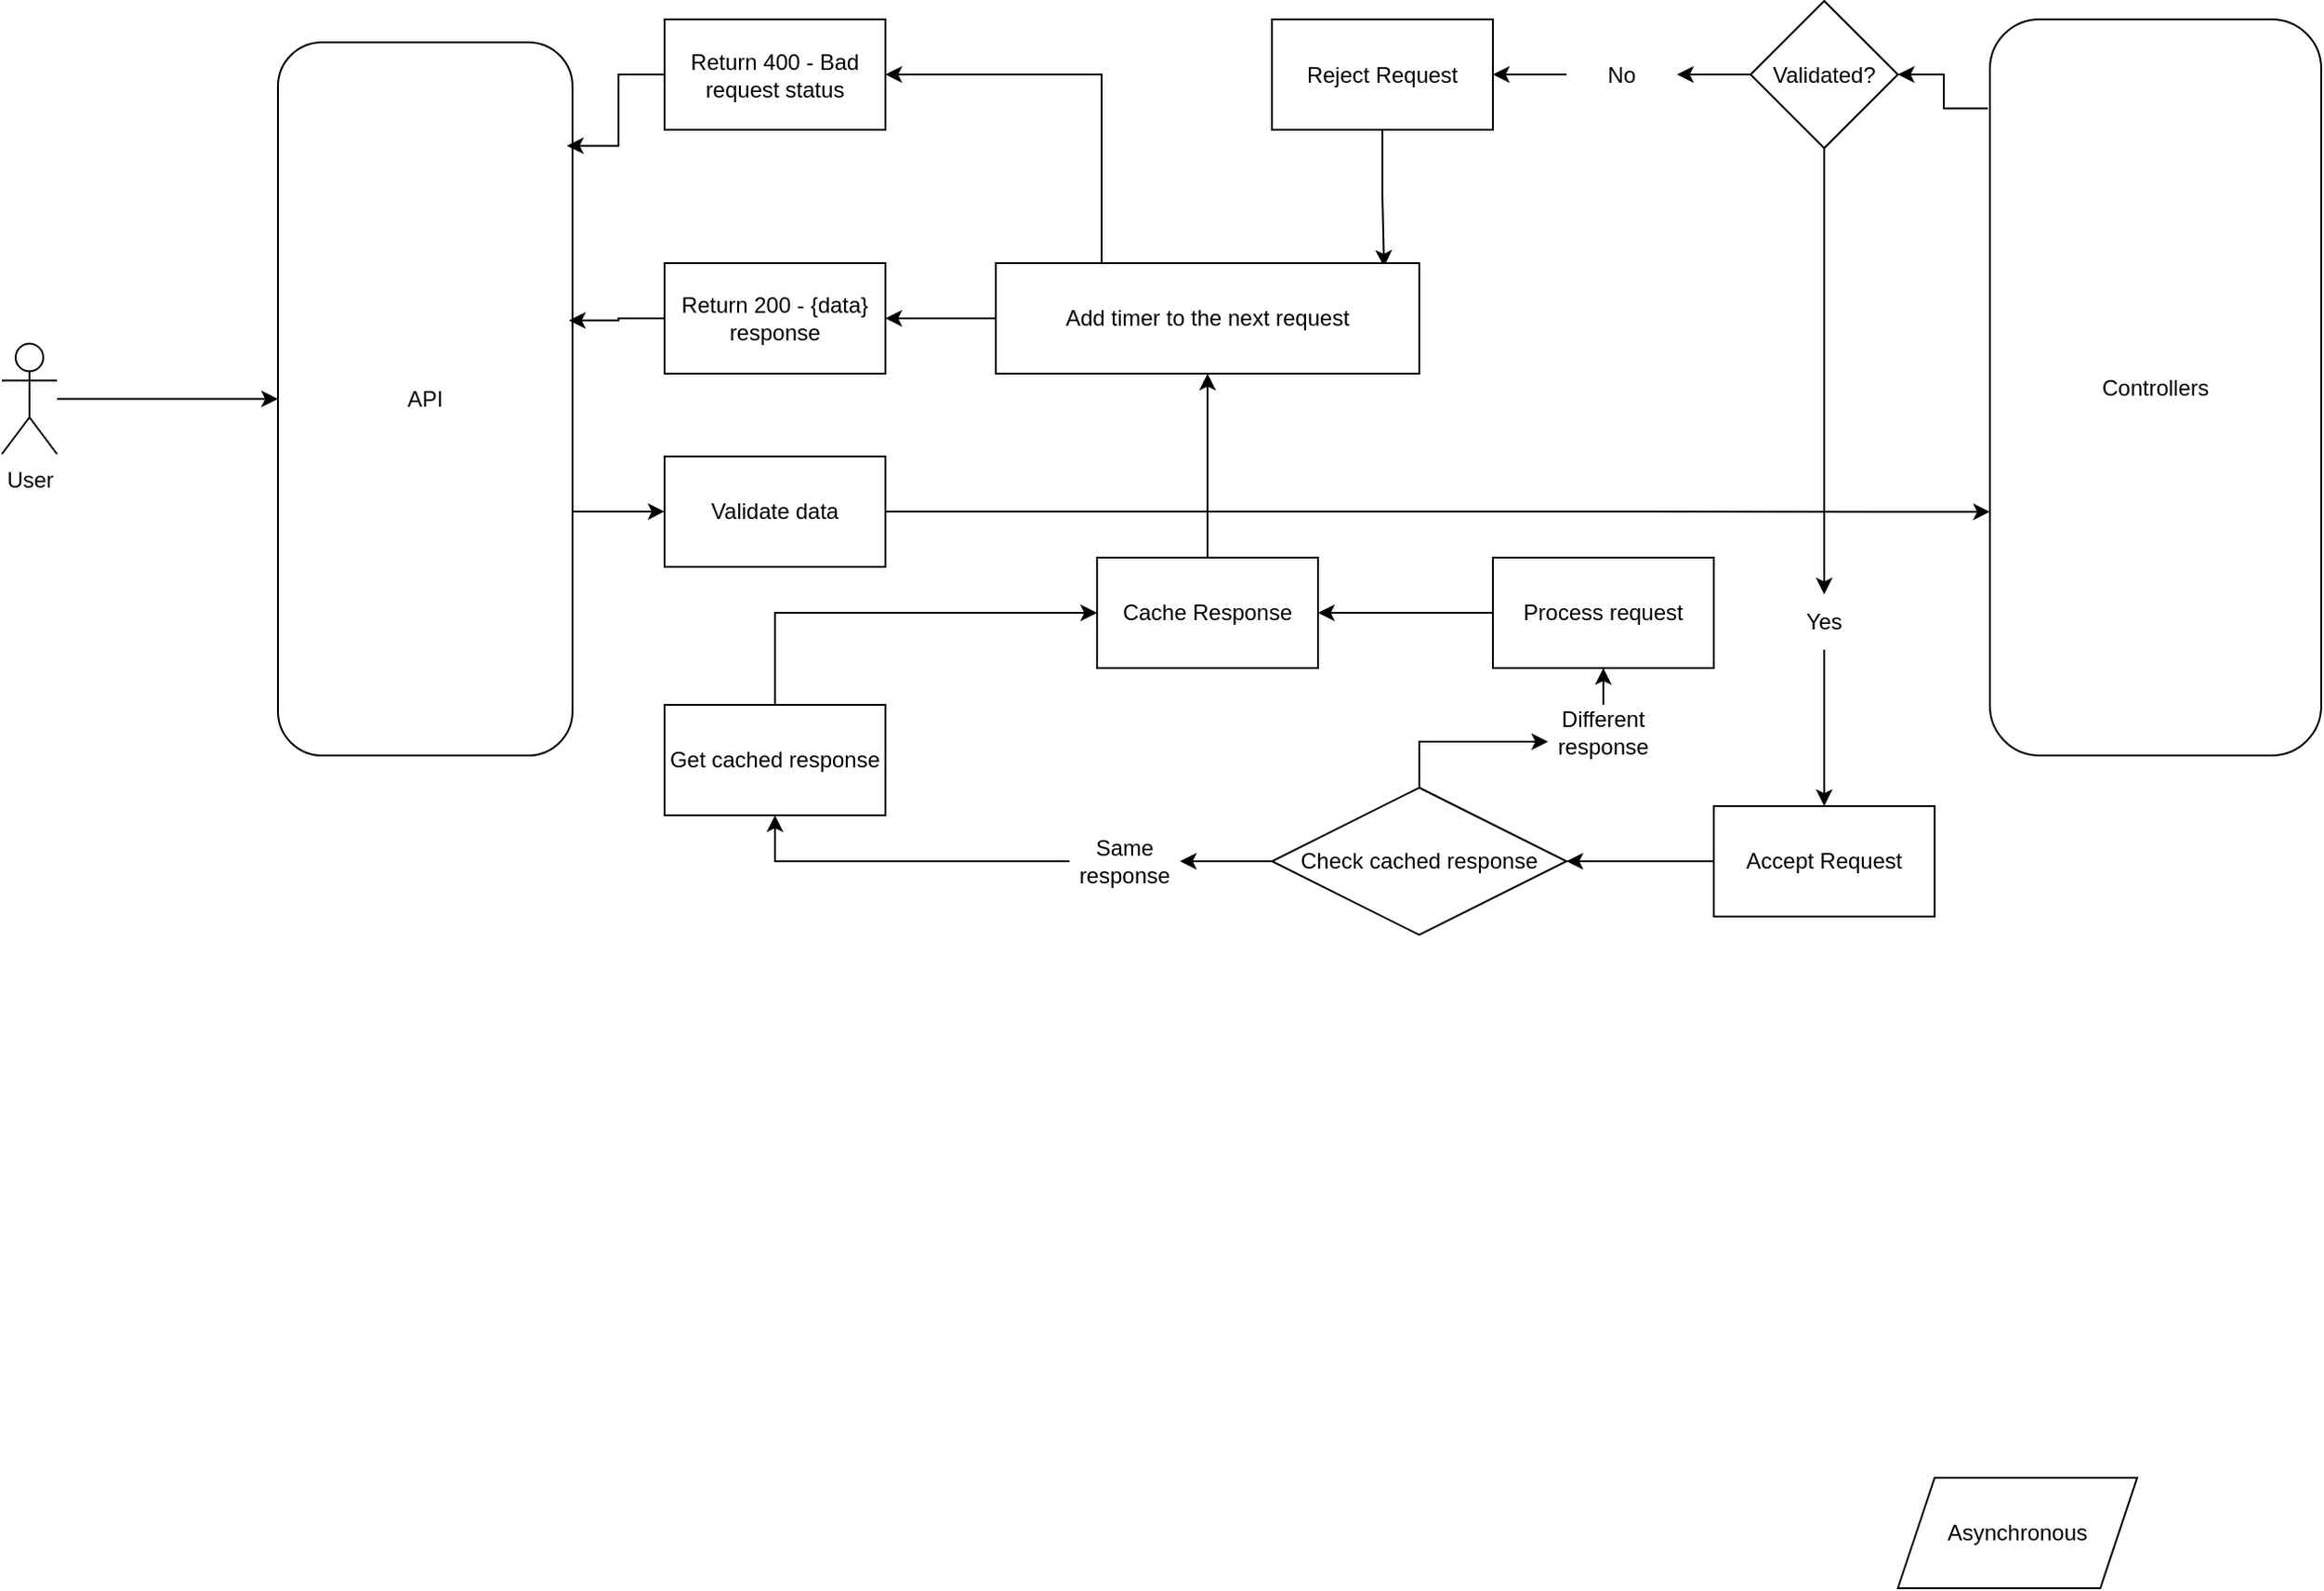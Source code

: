 <mxfile version="24.7.7">
  <diagram name="Página-1" id="wZhYJEySsufgWSKdxDIi">
    <mxGraphModel dx="2261" dy="1941" grid="1" gridSize="10" guides="1" tooltips="1" connect="1" arrows="1" fold="1" page="1" pageScale="1" pageWidth="827" pageHeight="1169" math="0" shadow="0">
      <root>
        <mxCell id="0" />
        <mxCell id="1" parent="0" />
        <mxCell id="ejJGMftJFJ5ZxU9vuZ6l-6" value="" style="edgeStyle=orthogonalEdgeStyle;rounded=0;orthogonalLoop=1;jettySize=auto;html=1;entryX=0;entryY=0.669;entryDx=0;entryDy=0;entryPerimeter=0;" edge="1" parent="1" source="ejJGMftJFJ5ZxU9vuZ6l-2" target="ejJGMftJFJ5ZxU9vuZ6l-60">
          <mxGeometry relative="1" as="geometry">
            <mxPoint x="730" y="-190" as="targetPoint" />
          </mxGeometry>
        </mxCell>
        <mxCell id="ejJGMftJFJ5ZxU9vuZ6l-53" value="" style="edgeStyle=orthogonalEdgeStyle;rounded=0;orthogonalLoop=1;jettySize=auto;html=1;exitX=0;exitY=0.5;exitDx=0;exitDy=0;" edge="1" parent="1" source="ejJGMftJFJ5ZxU9vuZ6l-30" target="ejJGMftJFJ5ZxU9vuZ6l-52">
          <mxGeometry relative="1" as="geometry" />
        </mxCell>
        <mxCell id="ejJGMftJFJ5ZxU9vuZ6l-2" value="Validate data" style="whiteSpace=wrap;html=1;" vertex="1" parent="1">
          <mxGeometry y="-95" width="120" height="60" as="geometry" />
        </mxCell>
        <mxCell id="ejJGMftJFJ5ZxU9vuZ6l-31" value="" style="edgeStyle=orthogonalEdgeStyle;rounded=0;orthogonalLoop=1;jettySize=auto;html=1;" edge="1" parent="1" source="ejJGMftJFJ5ZxU9vuZ6l-37" target="ejJGMftJFJ5ZxU9vuZ6l-30">
          <mxGeometry relative="1" as="geometry" />
        </mxCell>
        <mxCell id="ejJGMftJFJ5ZxU9vuZ6l-7" value="Validated?" style="rhombus;whiteSpace=wrap;html=1;" vertex="1" parent="1">
          <mxGeometry x="590" y="-342.5" width="80" height="80" as="geometry" />
        </mxCell>
        <mxCell id="ejJGMftJFJ5ZxU9vuZ6l-63" style="edgeStyle=orthogonalEdgeStyle;rounded=0;orthogonalLoop=1;jettySize=auto;html=1;entryX=0.917;entryY=0.033;entryDx=0;entryDy=0;entryPerimeter=0;" edge="1" parent="1" source="ejJGMftJFJ5ZxU9vuZ6l-9" target="ejJGMftJFJ5ZxU9vuZ6l-13">
          <mxGeometry relative="1" as="geometry" />
        </mxCell>
        <mxCell id="ejJGMftJFJ5ZxU9vuZ6l-9" value="Reject Request" style="whiteSpace=wrap;html=1;" vertex="1" parent="1">
          <mxGeometry x="330" y="-332.5" width="120" height="60" as="geometry" />
        </mxCell>
        <mxCell id="ejJGMftJFJ5ZxU9vuZ6l-11" value="" style="edgeStyle=orthogonalEdgeStyle;rounded=0;orthogonalLoop=1;jettySize=auto;html=1;entryX=1;entryY=0.5;entryDx=0;entryDy=0;" edge="1" parent="1" source="ejJGMftJFJ5ZxU9vuZ6l-28" target="ejJGMftJFJ5ZxU9vuZ6l-9">
          <mxGeometry relative="1" as="geometry">
            <mxPoint x="660" y="50" as="sourcePoint" />
            <mxPoint x="670" y="20" as="targetPoint" />
          </mxGeometry>
        </mxCell>
        <mxCell id="ejJGMftJFJ5ZxU9vuZ6l-64" style="edgeStyle=orthogonalEdgeStyle;rounded=0;orthogonalLoop=1;jettySize=auto;html=1;exitX=0.25;exitY=0;exitDx=0;exitDy=0;entryX=1;entryY=0.5;entryDx=0;entryDy=0;" edge="1" parent="1" source="ejJGMftJFJ5ZxU9vuZ6l-13" target="ejJGMftJFJ5ZxU9vuZ6l-32">
          <mxGeometry relative="1" as="geometry">
            <mxPoint x="197" y="-280" as="targetPoint" />
          </mxGeometry>
        </mxCell>
        <mxCell id="ejJGMftJFJ5ZxU9vuZ6l-69" style="edgeStyle=orthogonalEdgeStyle;rounded=0;orthogonalLoop=1;jettySize=auto;html=1;entryX=1;entryY=0.5;entryDx=0;entryDy=0;" edge="1" parent="1" source="ejJGMftJFJ5ZxU9vuZ6l-13" target="ejJGMftJFJ5ZxU9vuZ6l-47">
          <mxGeometry relative="1" as="geometry">
            <mxPoint x="70" y="-170" as="targetPoint" />
          </mxGeometry>
        </mxCell>
        <mxCell id="ejJGMftJFJ5ZxU9vuZ6l-13" value="Add timer to the next request" style="whiteSpace=wrap;html=1;" vertex="1" parent="1">
          <mxGeometry x="180" y="-200" width="230" height="60" as="geometry" />
        </mxCell>
        <mxCell id="ejJGMftJFJ5ZxU9vuZ6l-23" style="edgeStyle=orthogonalEdgeStyle;rounded=0;orthogonalLoop=1;jettySize=auto;html=1;exitX=0.988;exitY=0.658;exitDx=0;exitDy=0;exitPerimeter=0;" edge="1" parent="1" source="ejJGMftJFJ5ZxU9vuZ6l-17" target="ejJGMftJFJ5ZxU9vuZ6l-2">
          <mxGeometry relative="1" as="geometry">
            <mxPoint x="-60" y="-190" as="sourcePoint" />
          </mxGeometry>
        </mxCell>
        <mxCell id="ejJGMftJFJ5ZxU9vuZ6l-17" value="API" style="rounded=1;whiteSpace=wrap;html=1;" vertex="1" parent="1">
          <mxGeometry x="-210" y="-320" width="160" height="387.5" as="geometry" />
        </mxCell>
        <mxCell id="ejJGMftJFJ5ZxU9vuZ6l-22" style="edgeStyle=orthogonalEdgeStyle;rounded=0;orthogonalLoop=1;jettySize=auto;html=1;" edge="1" parent="1" source="ejJGMftJFJ5ZxU9vuZ6l-18" target="ejJGMftJFJ5ZxU9vuZ6l-17">
          <mxGeometry relative="1" as="geometry" />
        </mxCell>
        <mxCell id="ejJGMftJFJ5ZxU9vuZ6l-18" value="User" style="shape=umlActor;verticalLabelPosition=bottom;verticalAlign=top;html=1;outlineConnect=0;" vertex="1" parent="1">
          <mxGeometry x="-360" y="-156.25" width="30" height="60" as="geometry" />
        </mxCell>
        <mxCell id="ejJGMftJFJ5ZxU9vuZ6l-29" value="" style="edgeStyle=orthogonalEdgeStyle;rounded=0;orthogonalLoop=1;jettySize=auto;html=1;entryX=1;entryY=0.5;entryDx=0;entryDy=0;" edge="1" parent="1" source="ejJGMftJFJ5ZxU9vuZ6l-7" target="ejJGMftJFJ5ZxU9vuZ6l-28">
          <mxGeometry relative="1" as="geometry">
            <mxPoint x="610" y="150" as="sourcePoint" />
            <mxPoint x="610" y="80" as="targetPoint" />
          </mxGeometry>
        </mxCell>
        <mxCell id="ejJGMftJFJ5ZxU9vuZ6l-28" value="No" style="text;html=1;align=center;verticalAlign=middle;whiteSpace=wrap;rounded=0;" vertex="1" parent="1">
          <mxGeometry x="490" y="-317.5" width="60" height="30" as="geometry" />
        </mxCell>
        <mxCell id="ejJGMftJFJ5ZxU9vuZ6l-30" value="Accept Request" style="whiteSpace=wrap;html=1;" vertex="1" parent="1">
          <mxGeometry x="570" y="95" width="120" height="60" as="geometry" />
        </mxCell>
        <mxCell id="ejJGMftJFJ5ZxU9vuZ6l-34" style="edgeStyle=orthogonalEdgeStyle;rounded=0;orthogonalLoop=1;jettySize=auto;html=1;entryX=0.981;entryY=0.145;entryDx=0;entryDy=0;entryPerimeter=0;" edge="1" parent="1" source="ejJGMftJFJ5ZxU9vuZ6l-32" target="ejJGMftJFJ5ZxU9vuZ6l-17">
          <mxGeometry relative="1" as="geometry" />
        </mxCell>
        <mxCell id="ejJGMftJFJ5ZxU9vuZ6l-32" value="Return 400 - Bad request status" style="whiteSpace=wrap;html=1;" vertex="1" parent="1">
          <mxGeometry y="-332.5" width="120" height="60" as="geometry" />
        </mxCell>
        <mxCell id="ejJGMftJFJ5ZxU9vuZ6l-38" value="" style="edgeStyle=orthogonalEdgeStyle;rounded=0;orthogonalLoop=1;jettySize=auto;html=1;" edge="1" parent="1" source="ejJGMftJFJ5ZxU9vuZ6l-7" target="ejJGMftJFJ5ZxU9vuZ6l-37">
          <mxGeometry relative="1" as="geometry">
            <mxPoint x="610" y="230" as="sourcePoint" />
            <mxPoint x="610" y="320" as="targetPoint" />
          </mxGeometry>
        </mxCell>
        <mxCell id="ejJGMftJFJ5ZxU9vuZ6l-37" value="Yes" style="text;html=1;align=center;verticalAlign=middle;whiteSpace=wrap;rounded=0;" vertex="1" parent="1">
          <mxGeometry x="600" y="-20" width="60" height="30" as="geometry" />
        </mxCell>
        <mxCell id="ejJGMftJFJ5ZxU9vuZ6l-78" style="edgeStyle=orthogonalEdgeStyle;rounded=0;orthogonalLoop=1;jettySize=auto;html=1;" edge="1" parent="1" source="ejJGMftJFJ5ZxU9vuZ6l-41" target="ejJGMftJFJ5ZxU9vuZ6l-43">
          <mxGeometry relative="1" as="geometry" />
        </mxCell>
        <mxCell id="ejJGMftJFJ5ZxU9vuZ6l-41" value="Process request" style="whiteSpace=wrap;html=1;" vertex="1" parent="1">
          <mxGeometry x="450" y="-40" width="120" height="60" as="geometry" />
        </mxCell>
        <mxCell id="ejJGMftJFJ5ZxU9vuZ6l-68" style="edgeStyle=orthogonalEdgeStyle;rounded=0;orthogonalLoop=1;jettySize=auto;html=1;" edge="1" parent="1" source="ejJGMftJFJ5ZxU9vuZ6l-43" target="ejJGMftJFJ5ZxU9vuZ6l-13">
          <mxGeometry relative="1" as="geometry" />
        </mxCell>
        <mxCell id="ejJGMftJFJ5ZxU9vuZ6l-43" value="Cache Response" style="whiteSpace=wrap;html=1;" vertex="1" parent="1">
          <mxGeometry x="235" y="-40" width="120" height="60" as="geometry" />
        </mxCell>
        <mxCell id="ejJGMftJFJ5ZxU9vuZ6l-46" value="Asynchronous" style="shape=parallelogram;perimeter=parallelogramPerimeter;whiteSpace=wrap;html=1;fixedSize=1;" vertex="1" parent="1">
          <mxGeometry x="670" y="460" width="130" height="60" as="geometry" />
        </mxCell>
        <mxCell id="ejJGMftJFJ5ZxU9vuZ6l-49" style="edgeStyle=orthogonalEdgeStyle;rounded=0;orthogonalLoop=1;jettySize=auto;html=1;entryX=0.988;entryY=0.39;entryDx=0;entryDy=0;entryPerimeter=0;" edge="1" parent="1" source="ejJGMftJFJ5ZxU9vuZ6l-47" target="ejJGMftJFJ5ZxU9vuZ6l-17">
          <mxGeometry relative="1" as="geometry" />
        </mxCell>
        <mxCell id="ejJGMftJFJ5ZxU9vuZ6l-47" value="Return 200 - {data} response" style="whiteSpace=wrap;html=1;" vertex="1" parent="1">
          <mxGeometry y="-200" width="120" height="60" as="geometry" />
        </mxCell>
        <mxCell id="ejJGMftJFJ5ZxU9vuZ6l-56" value="" style="edgeStyle=orthogonalEdgeStyle;rounded=0;orthogonalLoop=1;jettySize=auto;html=1;" edge="1" parent="1" source="ejJGMftJFJ5ZxU9vuZ6l-65" target="ejJGMftJFJ5ZxU9vuZ6l-55">
          <mxGeometry relative="1" as="geometry" />
        </mxCell>
        <mxCell id="ejJGMftJFJ5ZxU9vuZ6l-73" style="edgeStyle=orthogonalEdgeStyle;rounded=0;orthogonalLoop=1;jettySize=auto;html=1;entryX=0.5;entryY=1;entryDx=0;entryDy=0;" edge="1" parent="1" source="ejJGMftJFJ5ZxU9vuZ6l-75" target="ejJGMftJFJ5ZxU9vuZ6l-41">
          <mxGeometry relative="1" as="geometry" />
        </mxCell>
        <mxCell id="ejJGMftJFJ5ZxU9vuZ6l-76" style="edgeStyle=orthogonalEdgeStyle;rounded=0;orthogonalLoop=1;jettySize=auto;html=1;entryX=0;entryY=0.667;entryDx=0;entryDy=0;entryPerimeter=0;" edge="1" parent="1" source="ejJGMftJFJ5ZxU9vuZ6l-52" target="ejJGMftJFJ5ZxU9vuZ6l-75">
          <mxGeometry relative="1" as="geometry">
            <mxPoint x="470" y="60" as="targetPoint" />
          </mxGeometry>
        </mxCell>
        <mxCell id="ejJGMftJFJ5ZxU9vuZ6l-52" value="Check cached response" style="rhombus;whiteSpace=wrap;html=1;" vertex="1" parent="1">
          <mxGeometry x="330" y="85" width="160" height="80" as="geometry" />
        </mxCell>
        <mxCell id="ejJGMftJFJ5ZxU9vuZ6l-67" style="edgeStyle=orthogonalEdgeStyle;rounded=0;orthogonalLoop=1;jettySize=auto;html=1;entryX=0;entryY=0.5;entryDx=0;entryDy=0;exitX=0.5;exitY=0;exitDx=0;exitDy=0;" edge="1" parent="1" source="ejJGMftJFJ5ZxU9vuZ6l-55" target="ejJGMftJFJ5ZxU9vuZ6l-43">
          <mxGeometry relative="1" as="geometry" />
        </mxCell>
        <mxCell id="ejJGMftJFJ5ZxU9vuZ6l-55" value="Get cached response" style="whiteSpace=wrap;html=1;" vertex="1" parent="1">
          <mxGeometry y="40" width="120" height="60" as="geometry" />
        </mxCell>
        <mxCell id="ejJGMftJFJ5ZxU9vuZ6l-61" style="edgeStyle=orthogonalEdgeStyle;rounded=0;orthogonalLoop=1;jettySize=auto;html=1;entryX=1;entryY=0.5;entryDx=0;entryDy=0;exitX=-0.006;exitY=0.121;exitDx=0;exitDy=0;exitPerimeter=0;" edge="1" parent="1" source="ejJGMftJFJ5ZxU9vuZ6l-60" target="ejJGMftJFJ5ZxU9vuZ6l-7">
          <mxGeometry relative="1" as="geometry" />
        </mxCell>
        <mxCell id="ejJGMftJFJ5ZxU9vuZ6l-60" value="Controllers" style="rounded=1;whiteSpace=wrap;html=1;" vertex="1" parent="1">
          <mxGeometry x="720" y="-332.5" width="180" height="400" as="geometry" />
        </mxCell>
        <mxCell id="ejJGMftJFJ5ZxU9vuZ6l-66" value="" style="edgeStyle=orthogonalEdgeStyle;rounded=0;orthogonalLoop=1;jettySize=auto;html=1;" edge="1" parent="1" source="ejJGMftJFJ5ZxU9vuZ6l-52" target="ejJGMftJFJ5ZxU9vuZ6l-65">
          <mxGeometry relative="1" as="geometry">
            <mxPoint x="330" y="110" as="sourcePoint" />
            <mxPoint x="170" y="140" as="targetPoint" />
          </mxGeometry>
        </mxCell>
        <mxCell id="ejJGMftJFJ5ZxU9vuZ6l-65" value="Same response" style="text;html=1;align=center;verticalAlign=middle;whiteSpace=wrap;rounded=0;" vertex="1" parent="1">
          <mxGeometry x="220" y="110" width="60" height="30" as="geometry" />
        </mxCell>
        <mxCell id="ejJGMftJFJ5ZxU9vuZ6l-75" value="Different response" style="text;html=1;align=center;verticalAlign=middle;whiteSpace=wrap;rounded=0;" vertex="1" parent="1">
          <mxGeometry x="480" y="40" width="60" height="30" as="geometry" />
        </mxCell>
      </root>
    </mxGraphModel>
  </diagram>
</mxfile>
